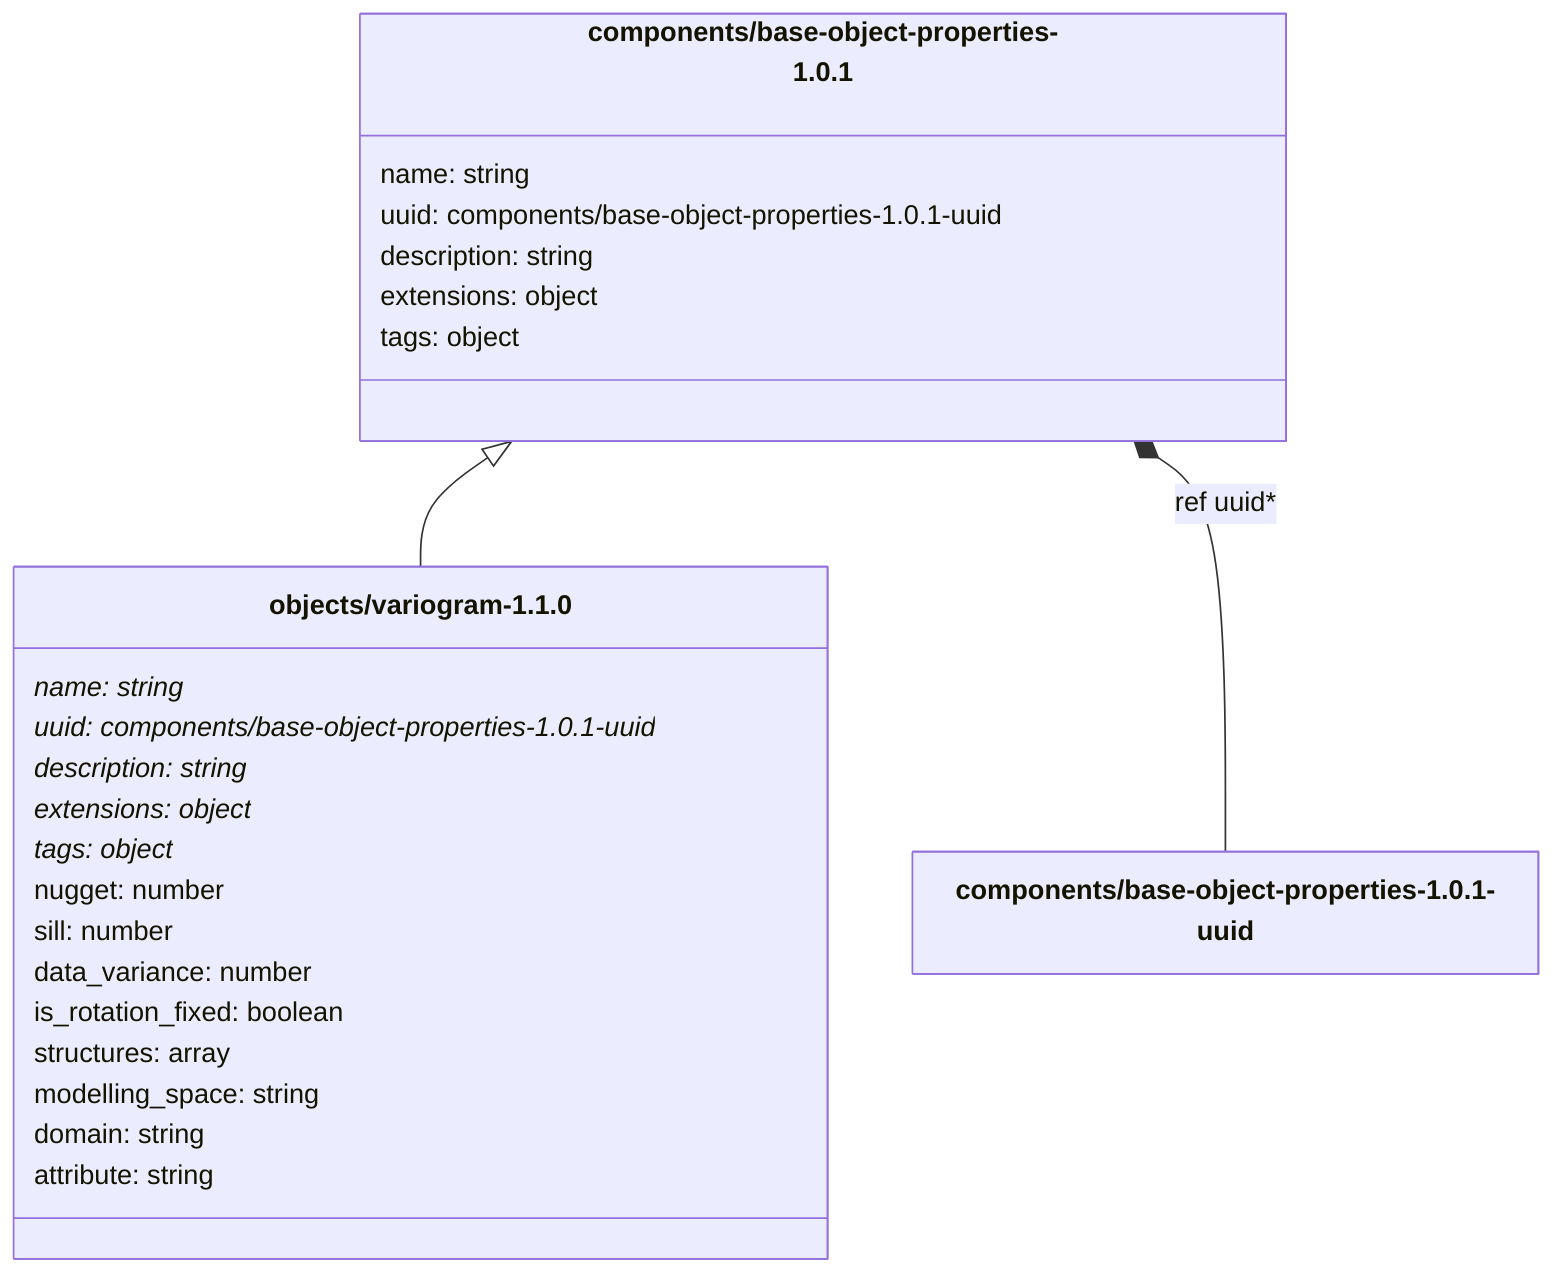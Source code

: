 ---
config:
    class:
        hideEmptyMembersBox: true
---

classDiagram
    class `components/base-object-properties-1.0.1`:::schemaComponent {
        name: string
        uuid: components/base-object-properties-1.0.1-uuid
        description: string
        extensions: object
        tags: object
    }
    class `objects/variogram-1.1.0`:::schemaObject {
        name: string*
        uuid: components/base-object-properties-1.0.1-uuid*
        description: string*
        extensions: object*
        tags: object*
        nugget: number
        sill: number
        data_variance: number
        is_rotation_fixed: boolean
        structures: array
        modelling_space: string
        domain: string
        attribute: string
    }
    `components/base-object-properties-1.0.1` <|-- `objects/variogram-1.1.0`
    `components/base-object-properties-1.0.1` *-- `components/base-object-properties-1.0.1-uuid` : ref uuid*
    class `components/base-object-properties-1.0.1-uuid`:::schemaImplicit {
    }